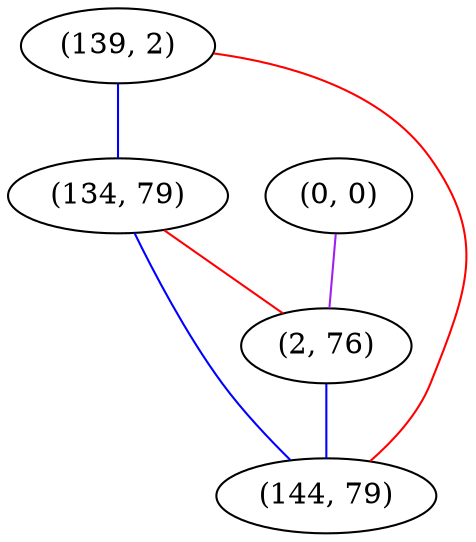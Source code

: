 graph "" {
"(139, 2)";
"(0, 0)";
"(134, 79)";
"(2, 76)";
"(144, 79)";
"(139, 2)" -- "(134, 79)"  [color=blue, key=0, weight=3];
"(139, 2)" -- "(144, 79)"  [color=red, key=0, weight=1];
"(0, 0)" -- "(2, 76)"  [color=purple, key=0, weight=4];
"(134, 79)" -- "(2, 76)"  [color=red, key=0, weight=1];
"(134, 79)" -- "(144, 79)"  [color=blue, key=0, weight=3];
"(2, 76)" -- "(144, 79)"  [color=blue, key=0, weight=3];
}
